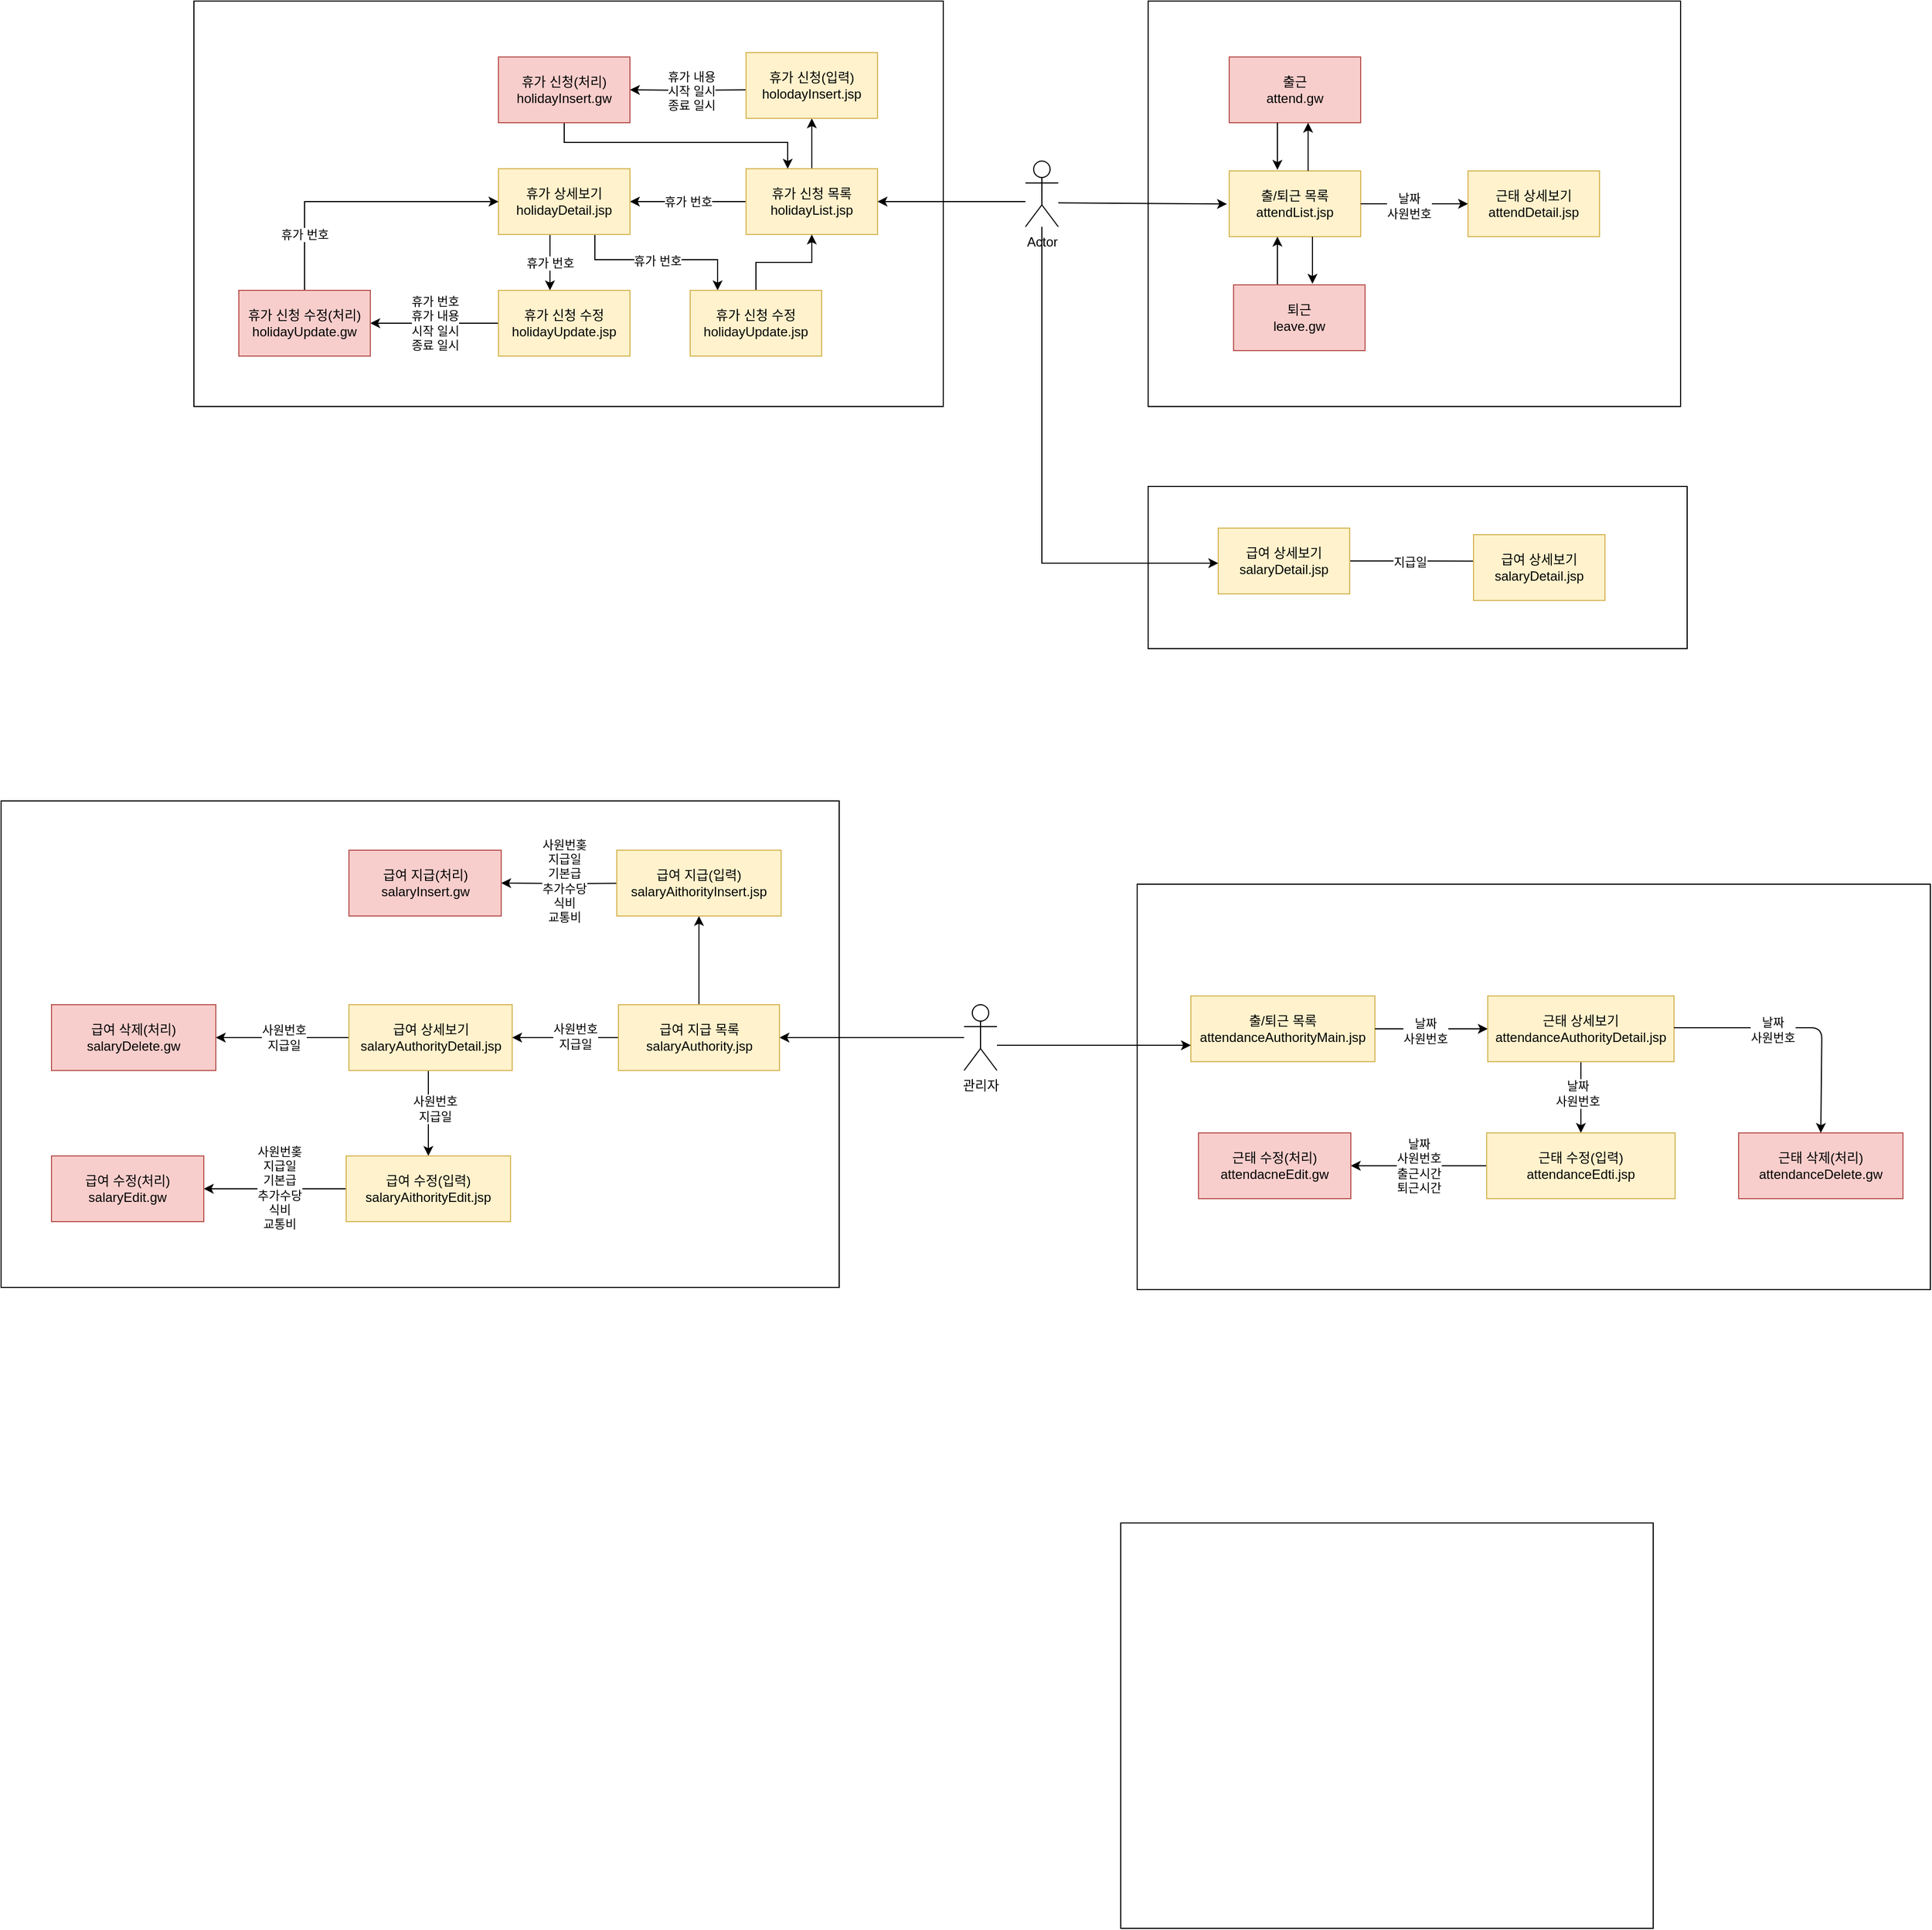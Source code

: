 <mxfile version="14.7.0" type="github">
  <diagram id="tWUlsx1ttD2VlI3Jn7RU" name="Page-1">
    <mxGraphModel dx="3276" dy="1158" grid="0" gridSize="10" guides="1" tooltips="1" connect="1" arrows="1" fold="1" page="0" pageScale="1" pageWidth="827" pageHeight="1169" math="0" shadow="0">
      <root>
        <mxCell id="0" />
        <mxCell id="1" parent="0" />
        <mxCell id="YjAoCBBv-RX7kDw52ygV-37" value="" style="rounded=0;whiteSpace=wrap;html=1;" vertex="1" parent="1">
          <mxGeometry x="-864" y="813" width="765" height="444" as="geometry" />
        </mxCell>
        <mxCell id="IyHuPHh3DacPDzzkwzZm-1" value="Actor" style="shape=umlActor;verticalLabelPosition=bottom;verticalAlign=top;html=1;outlineConnect=0;" parent="1" vertex="1">
          <mxGeometry x="71" y="229" width="30" height="60" as="geometry" />
        </mxCell>
        <mxCell id="IyHuPHh3DacPDzzkwzZm-3" value="" style="rounded=0;whiteSpace=wrap;html=1;" parent="1" vertex="1">
          <mxGeometry x="183" y="83" width="486" height="370" as="geometry" />
        </mxCell>
        <mxCell id="IyHuPHh3DacPDzzkwzZm-7" value="출/퇴근 목록&lt;br&gt;attendList.jsp" style="rounded=0;whiteSpace=wrap;html=1;fillColor=#fff2cc;strokeColor=#d6b656;" parent="1" vertex="1">
          <mxGeometry x="257" y="238" width="120" height="60" as="geometry" />
        </mxCell>
        <mxCell id="IyHuPHh3DacPDzzkwzZm-12" value="" style="endArrow=classic;html=1;entryX=-0.017;entryY=0.37;entryDx=0;entryDy=0;entryPerimeter=0;" parent="1" edge="1">
          <mxGeometry width="50" height="50" relative="1" as="geometry">
            <mxPoint x="101" y="267.107" as="sourcePoint" />
            <mxPoint x="254.96" y="268.2" as="targetPoint" />
          </mxGeometry>
        </mxCell>
        <mxCell id="IyHuPHh3DacPDzzkwzZm-13" value="출근&lt;br&gt;attend.gw" style="rounded=0;whiteSpace=wrap;html=1;fillColor=#f8cecc;strokeColor=#b85450;" parent="1" vertex="1">
          <mxGeometry x="257" y="134" width="120" height="60" as="geometry" />
        </mxCell>
        <mxCell id="IyHuPHh3DacPDzzkwzZm-16" value="" style="endArrow=classic;html=1;" parent="1" edge="1">
          <mxGeometry width="50" height="50" relative="1" as="geometry">
            <mxPoint x="301" y="194" as="sourcePoint" />
            <mxPoint x="301" y="237" as="targetPoint" />
          </mxGeometry>
        </mxCell>
        <mxCell id="IyHuPHh3DacPDzzkwzZm-17" value="" style="endArrow=classic;html=1;" parent="1" edge="1">
          <mxGeometry width="50" height="50" relative="1" as="geometry">
            <mxPoint x="329" y="238" as="sourcePoint" />
            <mxPoint x="329" y="194" as="targetPoint" />
          </mxGeometry>
        </mxCell>
        <mxCell id="IyHuPHh3DacPDzzkwzZm-23" value="" style="endArrow=classic;html=1;" parent="1" edge="1">
          <mxGeometry width="50" height="50" relative="1" as="geometry">
            <mxPoint x="333" y="298" as="sourcePoint" />
            <mxPoint x="333" y="341" as="targetPoint" />
          </mxGeometry>
        </mxCell>
        <mxCell id="IyHuPHh3DacPDzzkwzZm-24" value="" style="endArrow=classic;html=1;" parent="1" edge="1">
          <mxGeometry width="50" height="50" relative="1" as="geometry">
            <mxPoint x="301" y="342" as="sourcePoint" />
            <mxPoint x="301" y="298" as="targetPoint" />
            <Array as="points">
              <mxPoint x="301" y="359" />
            </Array>
          </mxGeometry>
        </mxCell>
        <mxCell id="IyHuPHh3DacPDzzkwzZm-14" value="퇴근&lt;br&gt;leave.gw" style="rounded=0;whiteSpace=wrap;html=1;fillColor=#f8cecc;strokeColor=#b85450;" parent="1" vertex="1">
          <mxGeometry x="261" y="342" width="120" height="60" as="geometry" />
        </mxCell>
        <mxCell id="IyHuPHh3DacPDzzkwzZm-25" value="" style="endArrow=classic;html=1;" parent="1" source="IyHuPHh3DacPDzzkwzZm-7" target="IyHuPHh3DacPDzzkwzZm-26" edge="1">
          <mxGeometry width="50" height="50" relative="1" as="geometry">
            <mxPoint x="377" y="318" as="sourcePoint" />
            <mxPoint x="447.711" y="268" as="targetPoint" />
          </mxGeometry>
        </mxCell>
        <mxCell id="IyHuPHh3DacPDzzkwzZm-27" value="날짜&lt;br&gt;사원번호" style="edgeLabel;html=1;align=center;verticalAlign=middle;resizable=0;points=[];" parent="IyHuPHh3DacPDzzkwzZm-25" vertex="1" connectable="0">
          <mxGeometry x="-0.306" y="-2" relative="1" as="geometry">
            <mxPoint x="10" as="offset" />
          </mxGeometry>
        </mxCell>
        <mxCell id="IyHuPHh3DacPDzzkwzZm-26" value="근태 상세보기&lt;br&gt;attendDetail.jsp" style="rounded=0;whiteSpace=wrap;html=1;fillColor=#fff2cc;strokeColor=#d6b656;" parent="1" vertex="1">
          <mxGeometry x="475" y="238" width="120" height="60" as="geometry" />
        </mxCell>
        <mxCell id="IyHuPHh3DacPDzzkwzZm-28" value="" style="rounded=0;whiteSpace=wrap;html=1;" parent="1" vertex="1">
          <mxGeometry x="-688" y="83" width="684" height="370" as="geometry" />
        </mxCell>
        <mxCell id="IyHuPHh3DacPDzzkwzZm-33" style="edgeStyle=orthogonalEdgeStyle;rounded=0;orthogonalLoop=1;jettySize=auto;html=1;entryX=0.5;entryY=1;entryDx=0;entryDy=0;" parent="1" source="IyHuPHh3DacPDzzkwzZm-29" target="IyHuPHh3DacPDzzkwzZm-32" edge="1">
          <mxGeometry relative="1" as="geometry" />
        </mxCell>
        <mxCell id="IyHuPHh3DacPDzzkwzZm-41" style="edgeStyle=orthogonalEdgeStyle;rounded=0;orthogonalLoop=1;jettySize=auto;html=1;entryX=1;entryY=0.5;entryDx=0;entryDy=0;" parent="1" source="IyHuPHh3DacPDzzkwzZm-29" target="IyHuPHh3DacPDzzkwzZm-34" edge="1">
          <mxGeometry relative="1" as="geometry" />
        </mxCell>
        <mxCell id="IyHuPHh3DacPDzzkwzZm-42" value="휴가 번호" style="edgeLabel;html=1;align=center;verticalAlign=middle;resizable=0;points=[];" parent="IyHuPHh3DacPDzzkwzZm-41" vertex="1" connectable="0">
          <mxGeometry x="0.207" relative="1" as="geometry">
            <mxPoint x="11" as="offset" />
          </mxGeometry>
        </mxCell>
        <mxCell id="IyHuPHh3DacPDzzkwzZm-29" value="휴가 신청 목록&lt;br&gt;holidayList.jsp" style="rounded=0;whiteSpace=wrap;html=1;fillColor=#fff2cc;strokeColor=#d6b656;" parent="1" vertex="1">
          <mxGeometry x="-184" y="236" width="120" height="60" as="geometry" />
        </mxCell>
        <mxCell id="IyHuPHh3DacPDzzkwzZm-31" value="" style="endArrow=classic;html=1;" parent="1" target="IyHuPHh3DacPDzzkwzZm-29" edge="1">
          <mxGeometry width="50" height="50" relative="1" as="geometry">
            <mxPoint x="71" y="266" as="sourcePoint" />
            <mxPoint x="0.289" y="266" as="targetPoint" />
          </mxGeometry>
        </mxCell>
        <mxCell id="IyHuPHh3DacPDzzkwzZm-39" style="edgeStyle=orthogonalEdgeStyle;rounded=0;orthogonalLoop=1;jettySize=auto;html=1;" parent="1" target="IyHuPHh3DacPDzzkwzZm-38" edge="1">
          <mxGeometry relative="1" as="geometry">
            <mxPoint x="-184" y="164" as="sourcePoint" />
          </mxGeometry>
        </mxCell>
        <mxCell id="IyHuPHh3DacPDzzkwzZm-40" value="휴가 내용&lt;br&gt;시작 일시&lt;br&gt;종료 일시" style="edgeLabel;html=1;align=center;verticalAlign=middle;resizable=0;points=[];" parent="IyHuPHh3DacPDzzkwzZm-39" vertex="1" connectable="0">
          <mxGeometry x="-0.17" y="-2" relative="1" as="geometry">
            <mxPoint x="-6" y="2" as="offset" />
          </mxGeometry>
        </mxCell>
        <mxCell id="IyHuPHh3DacPDzzkwzZm-32" value="휴가 신청(입력)&lt;br&gt;holodayInsert.jsp" style="rounded=0;whiteSpace=wrap;html=1;fillColor=#fff2cc;strokeColor=#d6b656;" parent="1" vertex="1">
          <mxGeometry x="-184" y="130" width="120" height="60" as="geometry" />
        </mxCell>
        <mxCell id="IyHuPHh3DacPDzzkwzZm-36" style="edgeStyle=orthogonalEdgeStyle;rounded=0;orthogonalLoop=1;jettySize=auto;html=1;" parent="1" edge="1">
          <mxGeometry relative="1" as="geometry">
            <mxPoint x="-363" y="296" as="sourcePoint" />
            <mxPoint x="-363" y="347" as="targetPoint" />
          </mxGeometry>
        </mxCell>
        <mxCell id="IyHuPHh3DacPDzzkwzZm-37" value="휴가 번호" style="edgeLabel;html=1;align=center;verticalAlign=middle;resizable=0;points=[];" parent="IyHuPHh3DacPDzzkwzZm-36" vertex="1" connectable="0">
          <mxGeometry x="-0.264" y="-1" relative="1" as="geometry">
            <mxPoint x="1" y="7" as="offset" />
          </mxGeometry>
        </mxCell>
        <mxCell id="IyHuPHh3DacPDzzkwzZm-48" style="edgeStyle=orthogonalEdgeStyle;rounded=0;orthogonalLoop=1;jettySize=auto;html=1;" parent="1" source="IyHuPHh3DacPDzzkwzZm-34" target="IyHuPHh3DacPDzzkwzZm-47" edge="1">
          <mxGeometry relative="1" as="geometry">
            <Array as="points">
              <mxPoint x="-322" y="319" />
              <mxPoint x="-210" y="319" />
            </Array>
          </mxGeometry>
        </mxCell>
        <mxCell id="IyHuPHh3DacPDzzkwzZm-51" value="휴가 번호" style="edgeLabel;html=1;align=center;verticalAlign=middle;resizable=0;points=[];" parent="IyHuPHh3DacPDzzkwzZm-48" vertex="1" connectable="0">
          <mxGeometry x="-0.161" y="-1" relative="1" as="geometry">
            <mxPoint x="11" as="offset" />
          </mxGeometry>
        </mxCell>
        <mxCell id="IyHuPHh3DacPDzzkwzZm-34" value="휴가 상세보기&lt;br&gt;holidayDetail.jsp" style="rounded=0;whiteSpace=wrap;html=1;fillColor=#fff2cc;strokeColor=#d6b656;" parent="1" vertex="1">
          <mxGeometry x="-410" y="236" width="120" height="60" as="geometry" />
        </mxCell>
        <mxCell id="IyHuPHh3DacPDzzkwzZm-53" style="edgeStyle=orthogonalEdgeStyle;rounded=0;orthogonalLoop=1;jettySize=auto;html=1;entryX=1;entryY=0.5;entryDx=0;entryDy=0;" parent="1" source="IyHuPHh3DacPDzzkwzZm-35" target="IyHuPHh3DacPDzzkwzZm-52" edge="1">
          <mxGeometry relative="1" as="geometry" />
        </mxCell>
        <mxCell id="IyHuPHh3DacPDzzkwzZm-54" value="휴가 번호&lt;br&gt;휴가 내용&lt;br&gt;시작 일시&lt;br&gt;종료 일시" style="edgeLabel;html=1;align=center;verticalAlign=middle;resizable=0;points=[];" parent="IyHuPHh3DacPDzzkwzZm-53" vertex="1" connectable="0">
          <mxGeometry x="0.295" y="2" relative="1" as="geometry">
            <mxPoint x="18" y="-2" as="offset" />
          </mxGeometry>
        </mxCell>
        <mxCell id="IyHuPHh3DacPDzzkwzZm-35" value="휴가 신청 수정&lt;br&gt;holidayUpdate.jsp" style="rounded=0;whiteSpace=wrap;html=1;fillColor=#fff2cc;strokeColor=#d6b656;" parent="1" vertex="1">
          <mxGeometry x="-410" y="347" width="120" height="60" as="geometry" />
        </mxCell>
        <mxCell id="IyHuPHh3DacPDzzkwzZm-43" style="edgeStyle=orthogonalEdgeStyle;rounded=0;orthogonalLoop=1;jettySize=auto;html=1;" parent="1" source="IyHuPHh3DacPDzzkwzZm-38" target="IyHuPHh3DacPDzzkwzZm-29" edge="1">
          <mxGeometry relative="1" as="geometry">
            <Array as="points">
              <mxPoint x="-350" y="212" />
              <mxPoint x="-146" y="212" />
            </Array>
          </mxGeometry>
        </mxCell>
        <mxCell id="IyHuPHh3DacPDzzkwzZm-38" value="휴가 신청(처리)&lt;br&gt;holidayInsert.gw" style="rounded=0;whiteSpace=wrap;html=1;fillColor=#f8cecc;strokeColor=#b85450;" parent="1" vertex="1">
          <mxGeometry x="-410" y="134" width="120" height="60" as="geometry" />
        </mxCell>
        <mxCell id="IyHuPHh3DacPDzzkwzZm-50" style="edgeStyle=orthogonalEdgeStyle;rounded=0;orthogonalLoop=1;jettySize=auto;html=1;" parent="1" source="IyHuPHh3DacPDzzkwzZm-47" target="IyHuPHh3DacPDzzkwzZm-29" edge="1">
          <mxGeometry relative="1" as="geometry" />
        </mxCell>
        <mxCell id="IyHuPHh3DacPDzzkwzZm-47" value="휴가 신청 수정&lt;br&gt;holidayUpdate.jsp" style="rounded=0;whiteSpace=wrap;html=1;fillColor=#fff2cc;strokeColor=#d6b656;" parent="1" vertex="1">
          <mxGeometry x="-235" y="347" width="120" height="60" as="geometry" />
        </mxCell>
        <mxCell id="IyHuPHh3DacPDzzkwzZm-55" style="edgeStyle=orthogonalEdgeStyle;rounded=0;orthogonalLoop=1;jettySize=auto;html=1;entryX=0;entryY=0.5;entryDx=0;entryDy=0;" parent="1" source="IyHuPHh3DacPDzzkwzZm-52" target="IyHuPHh3DacPDzzkwzZm-34" edge="1">
          <mxGeometry relative="1" as="geometry">
            <Array as="points">
              <mxPoint x="-587" y="266" />
            </Array>
          </mxGeometry>
        </mxCell>
        <mxCell id="IyHuPHh3DacPDzzkwzZm-56" value="휴가 번호" style="edgeLabel;html=1;align=center;verticalAlign=middle;resizable=0;points=[];" parent="IyHuPHh3DacPDzzkwzZm-55" vertex="1" connectable="0">
          <mxGeometry x="-0.448" y="-3" relative="1" as="geometry">
            <mxPoint x="-3" y="20" as="offset" />
          </mxGeometry>
        </mxCell>
        <mxCell id="IyHuPHh3DacPDzzkwzZm-52" value="휴가 신청 수정(처리)&lt;br&gt;holidayUpdate.gw" style="rounded=0;whiteSpace=wrap;html=1;fillColor=#f8cecc;strokeColor=#b85450;" parent="1" vertex="1">
          <mxGeometry x="-647" y="347" width="120" height="60" as="geometry" />
        </mxCell>
        <mxCell id="IyHuPHh3DacPDzzkwzZm-57" value="" style="rounded=0;whiteSpace=wrap;html=1;" parent="1" vertex="1">
          <mxGeometry x="183" y="526" width="492" height="148" as="geometry" />
        </mxCell>
        <mxCell id="YjAoCBBv-RX7kDw52ygV-12" style="edgeStyle=orthogonalEdgeStyle;rounded=0;orthogonalLoop=1;jettySize=auto;html=1;exitX=1;exitY=0.5;exitDx=0;exitDy=0;entryX=0.314;entryY=0.405;entryDx=0;entryDy=0;entryPerimeter=0;" edge="1" parent="1" source="IyHuPHh3DacPDzzkwzZm-59" target="YjAoCBBv-RX7kDw52ygV-3">
          <mxGeometry relative="1" as="geometry" />
        </mxCell>
        <mxCell id="IyHuPHh3DacPDzzkwzZm-59" value="급여 상세보기&lt;br&gt;salaryDetail.jsp" style="rounded=0;whiteSpace=wrap;html=1;fillColor=#fff2cc;strokeColor=#d6b656;" parent="1" vertex="1">
          <mxGeometry x="247" y="564" width="120" height="60" as="geometry" />
        </mxCell>
        <mxCell id="IyHuPHh3DacPDzzkwzZm-58" style="edgeStyle=orthogonalEdgeStyle;rounded=0;orthogonalLoop=1;jettySize=auto;html=1;" parent="1" source="IyHuPHh3DacPDzzkwzZm-1" target="IyHuPHh3DacPDzzkwzZm-59" edge="1">
          <mxGeometry relative="1" as="geometry">
            <Array as="points">
              <mxPoint x="86" y="596" />
              <mxPoint x="303" y="596" />
            </Array>
          </mxGeometry>
        </mxCell>
        <mxCell id="YjAoCBBv-RX7kDw52ygV-38" style="edgeStyle=orthogonalEdgeStyle;rounded=0;orthogonalLoop=1;jettySize=auto;html=1;entryX=1;entryY=0.5;entryDx=0;entryDy=0;" edge="1" parent="1" source="YjAoCBBv-RX7kDw52ygV-2" target="YjAoCBBv-RX7kDw52ygV-39">
          <mxGeometry relative="1" as="geometry">
            <mxPoint x="-97.667" y="998" as="targetPoint" />
          </mxGeometry>
        </mxCell>
        <mxCell id="YjAoCBBv-RX7kDw52ygV-2" value="관리자" style="shape=umlActor;verticalLabelPosition=bottom;verticalAlign=top;html=1;outlineConnect=0;" vertex="1" parent="1">
          <mxGeometry x="15" y="999" width="30" height="60" as="geometry" />
        </mxCell>
        <mxCell id="YjAoCBBv-RX7kDw52ygV-3" value="급여 상세보기&lt;br&gt;salaryDetail.jsp" style="rounded=0;whiteSpace=wrap;html=1;fillColor=#fff2cc;strokeColor=#d6b656;" vertex="1" parent="1">
          <mxGeometry x="480" y="570" width="120" height="60" as="geometry" />
        </mxCell>
        <mxCell id="YjAoCBBv-RX7kDw52ygV-13" value="지급일" style="edgeLabel;html=1;align=center;verticalAlign=middle;resizable=0;points=[];" vertex="1" connectable="0" parent="1">
          <mxGeometry x="407.003" y="543" as="geometry">
            <mxPoint x="15" y="52" as="offset" />
          </mxGeometry>
        </mxCell>
        <mxCell id="YjAoCBBv-RX7kDw52ygV-16" value="" style="rounded=0;whiteSpace=wrap;html=1;" vertex="1" parent="1">
          <mxGeometry x="173" y="889" width="724" height="370" as="geometry" />
        </mxCell>
        <mxCell id="YjAoCBBv-RX7kDw52ygV-17" value="출/퇴근 목록&lt;br&gt;attendanceAuthorityMain.jsp" style="rounded=0;whiteSpace=wrap;html=1;fillColor=#fff2cc;strokeColor=#d6b656;" vertex="1" parent="1">
          <mxGeometry x="222" y="991" width="168" height="60" as="geometry" />
        </mxCell>
        <mxCell id="YjAoCBBv-RX7kDw52ygV-18" value="" style="endArrow=classic;html=1;" edge="1" parent="1" source="YjAoCBBv-RX7kDw52ygV-17" target="YjAoCBBv-RX7kDw52ygV-20">
          <mxGeometry width="50" height="50" relative="1" as="geometry">
            <mxPoint x="376" y="1071" as="sourcePoint" />
            <mxPoint x="446.711" y="1021" as="targetPoint" />
          </mxGeometry>
        </mxCell>
        <mxCell id="YjAoCBBv-RX7kDw52ygV-19" value="날짜&lt;br&gt;사원번호" style="edgeLabel;html=1;align=center;verticalAlign=middle;resizable=0;points=[];" vertex="1" connectable="0" parent="YjAoCBBv-RX7kDw52ygV-18">
          <mxGeometry x="-0.306" y="-2" relative="1" as="geometry">
            <mxPoint x="10" as="offset" />
          </mxGeometry>
        </mxCell>
        <mxCell id="YjAoCBBv-RX7kDw52ygV-23" style="edgeStyle=orthogonalEdgeStyle;rounded=0;orthogonalLoop=1;jettySize=auto;html=1;" edge="1" parent="1" source="YjAoCBBv-RX7kDw52ygV-20" target="YjAoCBBv-RX7kDw52ygV-22">
          <mxGeometry relative="1" as="geometry" />
        </mxCell>
        <mxCell id="YjAoCBBv-RX7kDw52ygV-20" value="근태 상세보기&lt;br&gt;attendanceAuthorityDetail.jsp" style="rounded=0;whiteSpace=wrap;html=1;fillColor=#fff2cc;strokeColor=#d6b656;" vertex="1" parent="1">
          <mxGeometry x="493" y="991" width="170" height="60" as="geometry" />
        </mxCell>
        <mxCell id="YjAoCBBv-RX7kDw52ygV-21" value="" style="rounded=0;whiteSpace=wrap;html=1;" vertex="1" parent="1">
          <mxGeometry x="158" y="1472" width="486" height="370" as="geometry" />
        </mxCell>
        <mxCell id="YjAoCBBv-RX7kDw52ygV-25" style="edgeStyle=orthogonalEdgeStyle;rounded=0;orthogonalLoop=1;jettySize=auto;html=1;entryX=1;entryY=0.5;entryDx=0;entryDy=0;" edge="1" parent="1" source="YjAoCBBv-RX7kDw52ygV-22" target="YjAoCBBv-RX7kDw52ygV-24">
          <mxGeometry relative="1" as="geometry" />
        </mxCell>
        <mxCell id="YjAoCBBv-RX7kDw52ygV-22" value="근태 수정(입력)&lt;br&gt;attendanceEdti.jsp" style="rounded=0;whiteSpace=wrap;html=1;fillColor=#fff2cc;strokeColor=#d6b656;" vertex="1" parent="1">
          <mxGeometry x="492" y="1116" width="172" height="60" as="geometry" />
        </mxCell>
        <mxCell id="YjAoCBBv-RX7kDw52ygV-24" value="근태 수정(처리)&lt;br&gt;attendacneEdit.gw" style="rounded=0;whiteSpace=wrap;html=1;fillColor=#f8cecc;strokeColor=#b85450;" vertex="1" parent="1">
          <mxGeometry x="229" y="1116" width="139" height="60" as="geometry" />
        </mxCell>
        <mxCell id="YjAoCBBv-RX7kDw52ygV-29" value="근태 삭제(처리)&lt;br&gt;attendanceDelete.gw" style="rounded=0;whiteSpace=wrap;html=1;fillColor=#f8cecc;strokeColor=#b85450;" vertex="1" parent="1">
          <mxGeometry x="722" y="1116" width="150" height="60" as="geometry" />
        </mxCell>
        <mxCell id="YjAoCBBv-RX7kDw52ygV-30" value="" style="endArrow=classic;html=1;entryX=0.5;entryY=0;entryDx=0;entryDy=0;" edge="1" parent="1" target="YjAoCBBv-RX7kDw52ygV-29">
          <mxGeometry width="50" height="50" relative="1" as="geometry">
            <mxPoint x="663" y="1020" as="sourcePoint" />
            <mxPoint x="798" y="1111" as="targetPoint" />
            <Array as="points">
              <mxPoint x="798" y="1020" />
            </Array>
          </mxGeometry>
        </mxCell>
        <mxCell id="YjAoCBBv-RX7kDw52ygV-31" value="날짜&lt;br&gt;사원번호" style="edgeLabel;html=1;align=center;verticalAlign=middle;resizable=0;points=[];" vertex="1" connectable="0" parent="YjAoCBBv-RX7kDw52ygV-30">
          <mxGeometry x="-0.306" y="-2" relative="1" as="geometry">
            <mxPoint x="10" as="offset" />
          </mxGeometry>
        </mxCell>
        <mxCell id="YjAoCBBv-RX7kDw52ygV-33" value="날짜&lt;br&gt;사원번호" style="edgeLabel;html=1;align=center;verticalAlign=middle;resizable=0;points=[];" vertex="1" connectable="0" parent="1">
          <mxGeometry x="575" y="1080" as="geometry" />
        </mxCell>
        <mxCell id="YjAoCBBv-RX7kDw52ygV-34" value="날짜&lt;br&gt;사원번호&lt;br&gt;출근시간&lt;br&gt;퇴근시간" style="edgeLabel;html=1;align=center;verticalAlign=middle;resizable=0;points=[];" vertex="1" connectable="0" parent="1">
          <mxGeometry x="434" y="1157" as="geometry">
            <mxPoint x="-4" y="-11" as="offset" />
          </mxGeometry>
        </mxCell>
        <mxCell id="YjAoCBBv-RX7kDw52ygV-42" style="edgeStyle=orthogonalEdgeStyle;rounded=0;orthogonalLoop=1;jettySize=auto;html=1;" edge="1" parent="1" source="YjAoCBBv-RX7kDw52ygV-39" target="YjAoCBBv-RX7kDw52ygV-40">
          <mxGeometry relative="1" as="geometry" />
        </mxCell>
        <mxCell id="YjAoCBBv-RX7kDw52ygV-43" value="사원번호&lt;br&gt;지급일" style="edgeLabel;html=1;align=center;verticalAlign=middle;resizable=0;points=[];" vertex="1" connectable="0" parent="YjAoCBBv-RX7kDw52ygV-42">
          <mxGeometry x="-0.182" y="-1" relative="1" as="geometry">
            <mxPoint as="offset" />
          </mxGeometry>
        </mxCell>
        <mxCell id="YjAoCBBv-RX7kDw52ygV-58" style="edgeStyle=orthogonalEdgeStyle;rounded=0;orthogonalLoop=1;jettySize=auto;html=1;entryX=0.5;entryY=1;entryDx=0;entryDy=0;" edge="1" parent="1" source="YjAoCBBv-RX7kDw52ygV-39" target="YjAoCBBv-RX7kDw52ygV-53">
          <mxGeometry relative="1" as="geometry" />
        </mxCell>
        <mxCell id="YjAoCBBv-RX7kDw52ygV-39" value="급여 지급 목록&lt;br&gt;salaryAuthority.jsp" style="rounded=0;whiteSpace=wrap;html=1;fillColor=#fff2cc;strokeColor=#d6b656;" vertex="1" parent="1">
          <mxGeometry x="-300.5" y="999" width="147" height="60" as="geometry" />
        </mxCell>
        <mxCell id="YjAoCBBv-RX7kDw52ygV-48" style="edgeStyle=orthogonalEdgeStyle;rounded=0;orthogonalLoop=1;jettySize=auto;html=1;" edge="1" parent="1" source="YjAoCBBv-RX7kDw52ygV-40" target="YjAoCBBv-RX7kDw52ygV-45">
          <mxGeometry relative="1" as="geometry">
            <Array as="points">
              <mxPoint x="-474" y="1077" />
              <mxPoint x="-474" y="1077" />
            </Array>
          </mxGeometry>
        </mxCell>
        <mxCell id="YjAoCBBv-RX7kDw52ygV-51" style="edgeStyle=orthogonalEdgeStyle;rounded=0;orthogonalLoop=1;jettySize=auto;html=1;" edge="1" parent="1" source="YjAoCBBv-RX7kDw52ygV-40" target="YjAoCBBv-RX7kDw52ygV-50">
          <mxGeometry relative="1" as="geometry">
            <Array as="points">
              <mxPoint x="-471" y="1029" />
            </Array>
          </mxGeometry>
        </mxCell>
        <mxCell id="YjAoCBBv-RX7kDw52ygV-40" value="급여 상세보기&lt;br&gt;salaryAuthorityDetail.jsp" style="rounded=0;whiteSpace=wrap;html=1;fillColor=#fff2cc;strokeColor=#d6b656;" vertex="1" parent="1">
          <mxGeometry x="-546.5" y="999" width="149" height="60" as="geometry" />
        </mxCell>
        <mxCell id="YjAoCBBv-RX7kDw52ygV-44" style="edgeStyle=orthogonalEdgeStyle;rounded=0;orthogonalLoop=1;jettySize=auto;html=1;entryX=1;entryY=0.5;entryDx=0;entryDy=0;" edge="1" parent="1" source="YjAoCBBv-RX7kDw52ygV-45" target="YjAoCBBv-RX7kDw52ygV-46">
          <mxGeometry relative="1" as="geometry" />
        </mxCell>
        <mxCell id="YjAoCBBv-RX7kDw52ygV-45" value="급여 수정(입력)&lt;br&gt;salaryAithorityEdit.jsp" style="rounded=0;whiteSpace=wrap;html=1;fillColor=#fff2cc;strokeColor=#d6b656;" vertex="1" parent="1">
          <mxGeometry x="-549" y="1137" width="150" height="60" as="geometry" />
        </mxCell>
        <mxCell id="YjAoCBBv-RX7kDw52ygV-46" value="급여 수정(처리)&lt;br&gt;salaryEdit.gw" style="rounded=0;whiteSpace=wrap;html=1;fillColor=#f8cecc;strokeColor=#b85450;" vertex="1" parent="1">
          <mxGeometry x="-818" y="1137" width="139" height="60" as="geometry" />
        </mxCell>
        <mxCell id="YjAoCBBv-RX7kDw52ygV-47" value="사원번홎&lt;br&gt;지급일&lt;br&gt;기본급&lt;br&gt;추가수당&lt;br&gt;식비&lt;br&gt;교통비" style="edgeLabel;html=1;align=center;verticalAlign=middle;resizable=0;points=[];" vertex="1" connectable="0" parent="1">
          <mxGeometry x="-606" y="1177" as="geometry">
            <mxPoint x="-4" y="-11" as="offset" />
          </mxGeometry>
        </mxCell>
        <mxCell id="YjAoCBBv-RX7kDw52ygV-50" value="급여 삭제(처리)&lt;br&gt;salaryDelete.gw" style="rounded=0;whiteSpace=wrap;html=1;fillColor=#f8cecc;strokeColor=#b85450;" vertex="1" parent="1">
          <mxGeometry x="-818" y="999" width="150" height="60" as="geometry" />
        </mxCell>
        <mxCell id="YjAoCBBv-RX7kDw52ygV-52" value="사원번호&lt;br&gt;지급일" style="edgeLabel;html=1;align=center;verticalAlign=middle;resizable=0;points=[];" vertex="1" connectable="0" parent="1">
          <mxGeometry x="-606" y="1029.003" as="geometry" />
        </mxCell>
        <mxCell id="YjAoCBBv-RX7kDw52ygV-56" value="사원번호&lt;br&gt;지급일" style="edgeLabel;html=1;align=center;verticalAlign=middle;resizable=0;points=[];" vertex="1" connectable="0" parent="1">
          <mxGeometry x="-219" y="1112.0" as="geometry">
            <mxPoint x="-249" y="-18" as="offset" />
          </mxGeometry>
        </mxCell>
        <mxCell id="YjAoCBBv-RX7kDw52ygV-59" style="edgeStyle=orthogonalEdgeStyle;rounded=0;orthogonalLoop=1;jettySize=auto;html=1;entryX=1;entryY=0.5;entryDx=0;entryDy=0;" edge="1" parent="1" target="YjAoCBBv-RX7kDw52ygV-60">
          <mxGeometry relative="1" as="geometry">
            <mxPoint x="-277.5" y="888" as="sourcePoint" />
          </mxGeometry>
        </mxCell>
        <mxCell id="YjAoCBBv-RX7kDw52ygV-60" value="급여 지급(처리)&lt;br&gt;salaryInsert.gw" style="rounded=0;whiteSpace=wrap;html=1;fillColor=#f8cecc;strokeColor=#b85450;" vertex="1" parent="1">
          <mxGeometry x="-546.5" y="858" width="139" height="60" as="geometry" />
        </mxCell>
        <mxCell id="YjAoCBBv-RX7kDw52ygV-61" value="사원번홎&lt;br&gt;지급일&lt;br&gt;기본급&lt;br&gt;추가수당&lt;br&gt;식비&lt;br&gt;교통비" style="edgeLabel;html=1;align=center;verticalAlign=middle;resizable=0;points=[];" vertex="1" connectable="0" parent="1">
          <mxGeometry x="-346" y="897" as="geometry">
            <mxPoint x="-4" y="-11" as="offset" />
          </mxGeometry>
        </mxCell>
        <mxCell id="YjAoCBBv-RX7kDw52ygV-53" value="급여 지급(입력)&lt;br&gt;salaryAithorityInsert.jsp" style="rounded=0;whiteSpace=wrap;html=1;fillColor=#fff2cc;strokeColor=#d6b656;" vertex="1" parent="1">
          <mxGeometry x="-302" y="858" width="150" height="60" as="geometry" />
        </mxCell>
        <mxCell id="YjAoCBBv-RX7kDw52ygV-64" style="edgeStyle=orthogonalEdgeStyle;rounded=0;orthogonalLoop=1;jettySize=auto;html=1;entryX=0;entryY=0.75;entryDx=0;entryDy=0;" edge="1" parent="1" source="YjAoCBBv-RX7kDw52ygV-2" target="YjAoCBBv-RX7kDw52ygV-17">
          <mxGeometry relative="1" as="geometry">
            <Array as="points">
              <mxPoint x="92" y="1036" />
              <mxPoint x="92" y="1036" />
            </Array>
          </mxGeometry>
        </mxCell>
      </root>
    </mxGraphModel>
  </diagram>
</mxfile>

